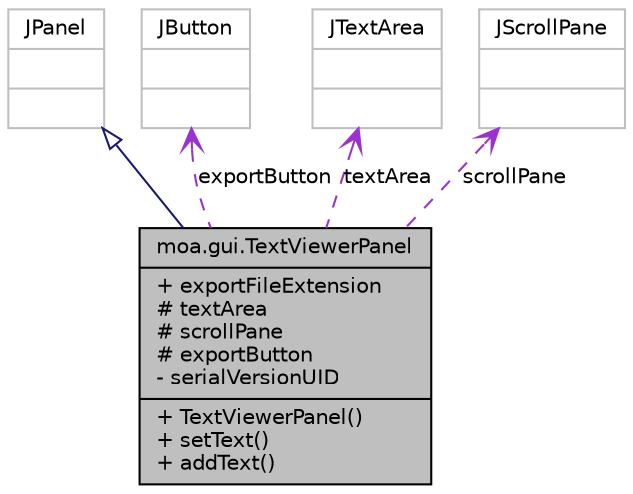 digraph G
{
  edge [fontname="Helvetica",fontsize="10",labelfontname="Helvetica",labelfontsize="10"];
  node [fontname="Helvetica",fontsize="10",shape=record];
  Node1 [label="{moa.gui.TextViewerPanel\n|+ exportFileExtension\l# textArea\l# scrollPane\l# exportButton\l- serialVersionUID\l|+ TextViewerPanel()\l+ setText()\l+ addText()\l}",height=0.2,width=0.4,color="black", fillcolor="grey75", style="filled" fontcolor="black"];
  Node2 -> Node1 [dir=back,color="midnightblue",fontsize="10",style="solid",arrowtail="empty",fontname="Helvetica"];
  Node2 [label="{JPanel\n||}",height=0.2,width=0.4,color="grey75", fillcolor="white", style="filled"];
  Node3 -> Node1 [dir=back,color="darkorchid3",fontsize="10",style="dashed",label="exportButton",arrowtail="open",fontname="Helvetica"];
  Node3 [label="{JButton\n||}",height=0.2,width=0.4,color="grey75", fillcolor="white", style="filled"];
  Node4 -> Node1 [dir=back,color="darkorchid3",fontsize="10",style="dashed",label="textArea",arrowtail="open",fontname="Helvetica"];
  Node4 [label="{JTextArea\n||}",height=0.2,width=0.4,color="grey75", fillcolor="white", style="filled"];
  Node5 -> Node1 [dir=back,color="darkorchid3",fontsize="10",style="dashed",label="scrollPane",arrowtail="open",fontname="Helvetica"];
  Node5 [label="{JScrollPane\n||}",height=0.2,width=0.4,color="grey75", fillcolor="white", style="filled"];
}
